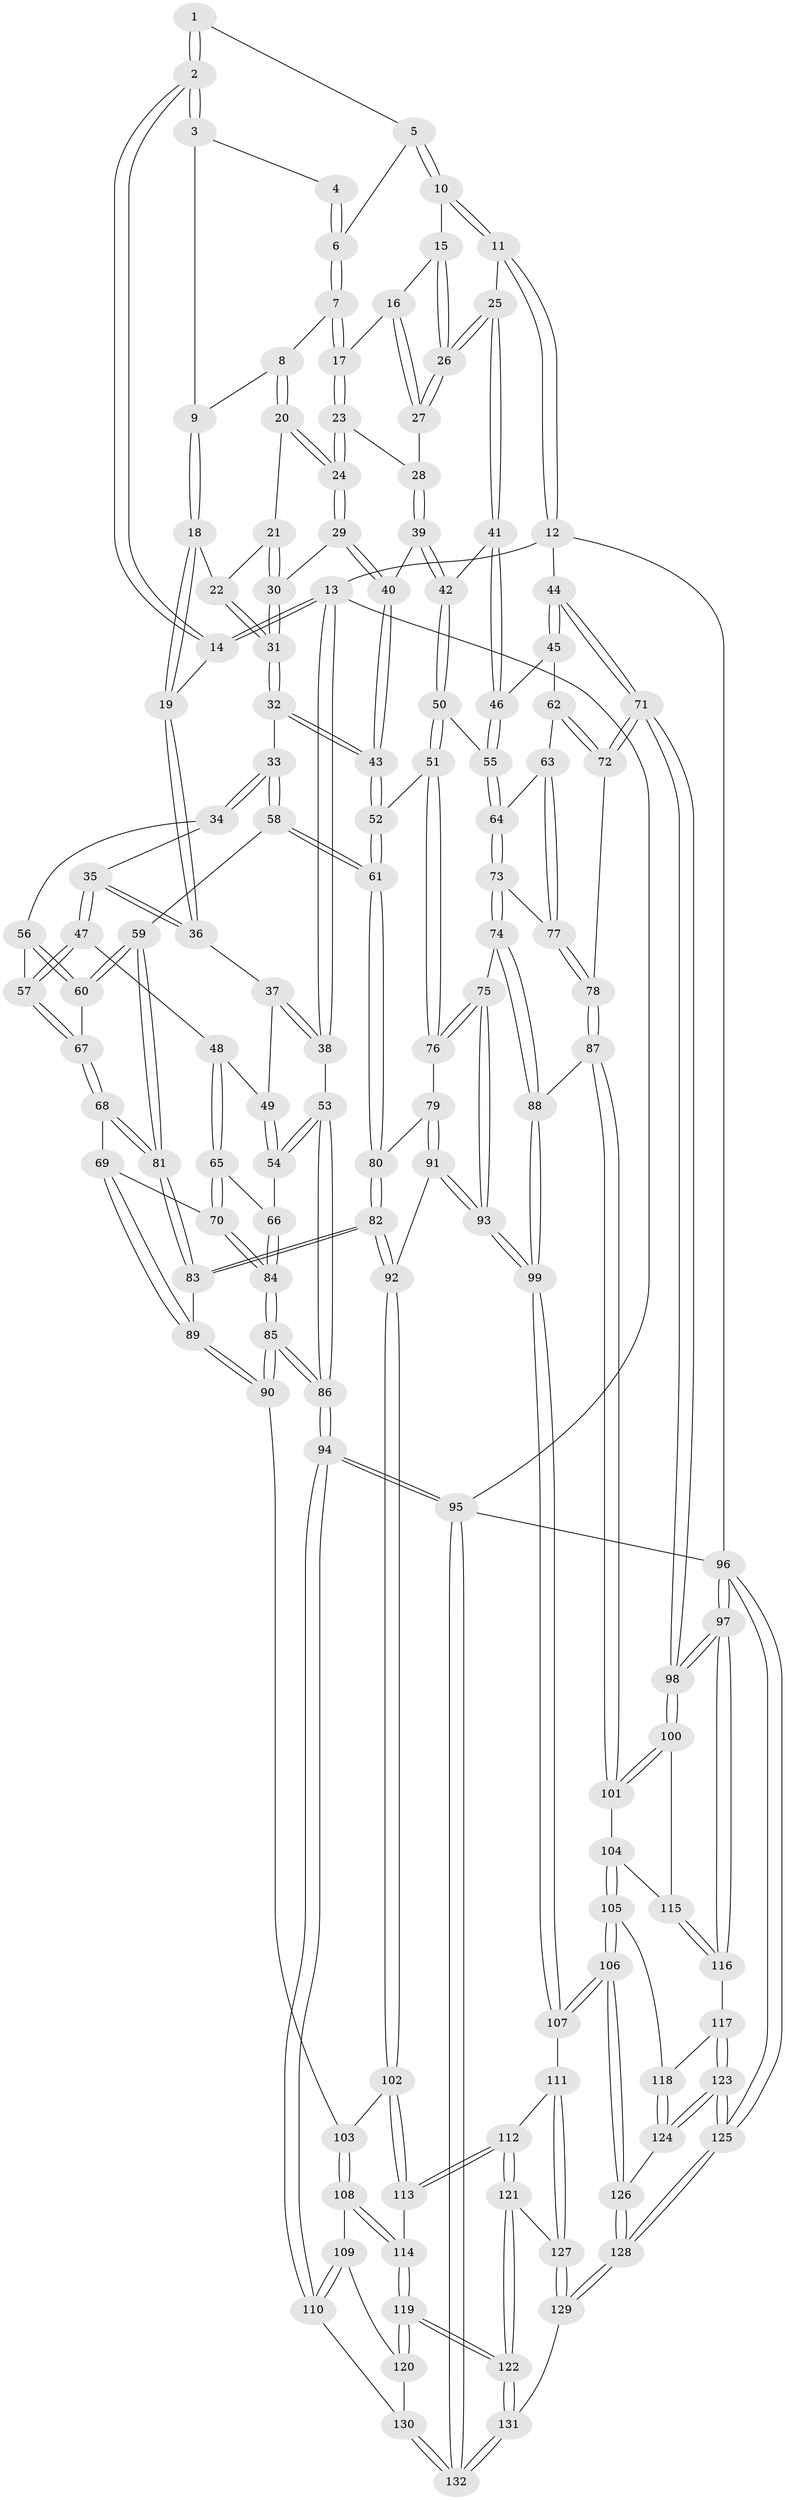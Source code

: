 // Generated by graph-tools (version 1.1) at 2025/17/03/09/25 04:17:16]
// undirected, 132 vertices, 327 edges
graph export_dot {
graph [start="1"]
  node [color=gray90,style=filled];
  1 [pos="+0.6341014461541569+0"];
  2 [pos="+0.3483413961337397+0"];
  3 [pos="+0.5497024371389616+0.03291409977476875"];
  4 [pos="+0.6153265014725926+0.04825739778716095"];
  5 [pos="+0.8555055057086901+0"];
  6 [pos="+0.6438817267052359+0.06426335500396835"];
  7 [pos="+0.6444422684712218+0.08963578327816321"];
  8 [pos="+0.6024382093170942+0.11754677618668795"];
  9 [pos="+0.5698821408028446+0.09379404423546954"];
  10 [pos="+0.9489870177154941+0"];
  11 [pos="+1+0"];
  12 [pos="+1+0"];
  13 [pos="+0+0"];
  14 [pos="+0.2944225757355945+0"];
  15 [pos="+0.857120820847407+0"];
  16 [pos="+0.7856661041802132+0.08750948628575093"];
  17 [pos="+0.7245104705781361+0.1394596962846193"];
  18 [pos="+0.47192315607864077+0.15515962321128476"];
  19 [pos="+0.32115251255880134+0.057585529711831604"];
  20 [pos="+0.5960836941810176+0.16597718617236246"];
  21 [pos="+0.5747784053556505+0.17585733682831725"];
  22 [pos="+0.4776465852053199+0.16132306617746023"];
  23 [pos="+0.7121234617046552+0.1788096936398592"];
  24 [pos="+0.6749381631596526+0.210525786094809"];
  25 [pos="+0.9186873731179267+0.2637835586767193"];
  26 [pos="+0.890249240002878+0.23822528970888412"];
  27 [pos="+0.8336081529886393+0.2206287478671006"];
  28 [pos="+0.7843871939708594+0.23316090485020538"];
  29 [pos="+0.6648330481160041+0.2577519219353737"];
  30 [pos="+0.5675718459589982+0.25194258210829074"];
  31 [pos="+0.505194068759067+0.2984324277497885"];
  32 [pos="+0.49874860799380666+0.31879139140476"];
  33 [pos="+0.4495765129903311+0.3527928594551234"];
  34 [pos="+0.40095653228451744+0.34031874127086276"];
  35 [pos="+0.37936719884928505+0.329565525233801"];
  36 [pos="+0.2754791186437432+0.20096888258479786"];
  37 [pos="+0.1776507051389222+0.2660057999284144"];
  38 [pos="+0+0"];
  39 [pos="+0.766942771891099+0.2922823281880147"];
  40 [pos="+0.6793480241719443+0.31826126466430976"];
  41 [pos="+0.9321793070131896+0.29397293107480044"];
  42 [pos="+0.8389330884630736+0.33963642953763634"];
  43 [pos="+0.6611779210656767+0.3748832860655525"];
  44 [pos="+1+0.36052915440319266"];
  45 [pos="+1+0.3517928395017724"];
  46 [pos="+1+0.33780873402884043"];
  47 [pos="+0.25917132748684885+0.45013313136548055"];
  48 [pos="+0.24701062192196338+0.4428784209358334"];
  49 [pos="+0.1725213071334487+0.27591059103539134"];
  50 [pos="+0.7770731254179707+0.4499200613037076"];
  51 [pos="+0.7590386300574321+0.45353042602491633"];
  52 [pos="+0.6651576167639048+0.38838058534309666"];
  53 [pos="+0+0.41411427801291"];
  54 [pos="+0+0.4295334665858007"];
  55 [pos="+0.8327550768476314+0.47408863650081995"];
  56 [pos="+0.3610515866673282+0.44540646110430804"];
  57 [pos="+0.2673776504895072+0.4669961419480397"];
  58 [pos="+0.48576932381922416+0.48812576460702134"];
  59 [pos="+0.397960235120613+0.52049106725166"];
  60 [pos="+0.39331174088058984+0.5172746228648759"];
  61 [pos="+0.538224989701627+0.523345232961153"];
  62 [pos="+0.9362568676807722+0.49528044145292754"];
  63 [pos="+0.8533215111326924+0.4928810122710968"];
  64 [pos="+0.8408432834914471+0.4822170448897027"];
  65 [pos="+0.07581208639119635+0.48718093480724667"];
  66 [pos="+0.02533029005765777+0.46835054634737056"];
  67 [pos="+0.26988310509655467+0.47695152984477807"];
  68 [pos="+0.24925331259088807+0.5711923716352147"];
  69 [pos="+0.22521203532998116+0.5867362542751015"];
  70 [pos="+0.16429015630059687+0.5696360464934375"];
  71 [pos="+1+0.6034866118401182"];
  72 [pos="+0.9729196142842216+0.5877110167374103"];
  73 [pos="+0.8024123703429292+0.5934620415350591"];
  74 [pos="+0.7828569803984952+0.6280321199081628"];
  75 [pos="+0.7631231599857837+0.619971883753917"];
  76 [pos="+0.7228945993479721+0.5551715893549206"];
  77 [pos="+0.8598427597056967+0.5216682241607781"];
  78 [pos="+0.8987117096065081+0.6253642526699523"];
  79 [pos="+0.6018926197928753+0.580085250453539"];
  80 [pos="+0.5444560857772394+0.5399510859540279"];
  81 [pos="+0.3570405919606356+0.6068923509849241"];
  82 [pos="+0.4284724602927338+0.7116733343288292"];
  83 [pos="+0.38059835406123416+0.6598792897475192"];
  84 [pos="+0.06813013745571374+0.7147735175753605"];
  85 [pos="+0.06530877522016235+0.7376785303082302"];
  86 [pos="+0+1"];
  87 [pos="+0.8664258044179436+0.6717226900674829"];
  88 [pos="+0.8295017224643256+0.6572130132383666"];
  89 [pos="+0.2200437321282441+0.6926715580111736"];
  90 [pos="+0.2042528708261529+0.7275630419499359"];
  91 [pos="+0.6342074361900963+0.7469696788430721"];
  92 [pos="+0.43225042110253736+0.7310045606486325"];
  93 [pos="+0.634465445384599+0.747177237392668"];
  94 [pos="+0+1"];
  95 [pos="+0+1"];
  96 [pos="+1+1"];
  97 [pos="+1+1"];
  98 [pos="+1+0.8585224956678728"];
  99 [pos="+0.6594514967395642+0.7921609947713814"];
  100 [pos="+1+0.7858919113842938"];
  101 [pos="+0.878014146326557+0.7129927935470015"];
  102 [pos="+0.426466784016334+0.7428865290351"];
  103 [pos="+0.2278081352864579+0.7549600300113423"];
  104 [pos="+0.8172894207328676+0.8019111564623145"];
  105 [pos="+0.7205511147389313+0.8470342753037894"];
  106 [pos="+0.7148143153210099+0.8489225693177179"];
  107 [pos="+0.6758674409386275+0.833313490567938"];
  108 [pos="+0.24139115153324295+0.8276023309203878"];
  109 [pos="+0.21863776723601971+0.8517663516241949"];
  110 [pos="+0.13846551992473344+0.9176419177919681"];
  111 [pos="+0.6457463905406984+0.8595721866513275"];
  112 [pos="+0.4595045040939254+0.861069440525528"];
  113 [pos="+0.4238066462889786+0.7661151392887735"];
  114 [pos="+0.31115425842502625+0.8619352936738889"];
  115 [pos="+0.881866871400384+0.8573168079176974"];
  116 [pos="+0.8947768251715341+0.9035376347293592"];
  117 [pos="+0.892738860633856+0.9055679797328228"];
  118 [pos="+0.8588532541149619+0.9100184011127174"];
  119 [pos="+0.32237861951766933+0.9289743139081591"];
  120 [pos="+0.2707125450338514+0.9441193705619032"];
  121 [pos="+0.4525287333672386+0.9090427332834765"];
  122 [pos="+0.4050590427539265+0.9996549535806436"];
  123 [pos="+0.8679382088623432+0.9919696594293024"];
  124 [pos="+0.8164500149442453+0.9509247953620107"];
  125 [pos="+1+1"];
  126 [pos="+0.7444474576203504+0.9277350361434394"];
  127 [pos="+0.598339976784882+0.9445778430866489"];
  128 [pos="+0.7149595771194195+1"];
  129 [pos="+0.5535699803969261+1"];
  130 [pos="+0.2671048467268894+0.9458249273090031"];
  131 [pos="+0.4424751935567342+1"];
  132 [pos="+0.07901149634988004+1"];
  1 -- 2;
  1 -- 2;
  1 -- 5;
  2 -- 3;
  2 -- 3;
  2 -- 14;
  2 -- 14;
  3 -- 4;
  3 -- 9;
  4 -- 6;
  4 -- 6;
  5 -- 6;
  5 -- 10;
  5 -- 10;
  6 -- 7;
  6 -- 7;
  7 -- 8;
  7 -- 17;
  7 -- 17;
  8 -- 9;
  8 -- 20;
  8 -- 20;
  9 -- 18;
  9 -- 18;
  10 -- 11;
  10 -- 11;
  10 -- 15;
  11 -- 12;
  11 -- 12;
  11 -- 25;
  12 -- 13;
  12 -- 44;
  12 -- 96;
  13 -- 14;
  13 -- 14;
  13 -- 38;
  13 -- 38;
  13 -- 95;
  14 -- 19;
  15 -- 16;
  15 -- 26;
  15 -- 26;
  16 -- 17;
  16 -- 27;
  16 -- 27;
  17 -- 23;
  17 -- 23;
  18 -- 19;
  18 -- 19;
  18 -- 22;
  19 -- 36;
  19 -- 36;
  20 -- 21;
  20 -- 24;
  20 -- 24;
  21 -- 22;
  21 -- 30;
  21 -- 30;
  22 -- 31;
  22 -- 31;
  23 -- 24;
  23 -- 24;
  23 -- 28;
  24 -- 29;
  24 -- 29;
  25 -- 26;
  25 -- 26;
  25 -- 41;
  25 -- 41;
  26 -- 27;
  26 -- 27;
  27 -- 28;
  28 -- 39;
  28 -- 39;
  29 -- 30;
  29 -- 40;
  29 -- 40;
  30 -- 31;
  30 -- 31;
  31 -- 32;
  31 -- 32;
  32 -- 33;
  32 -- 43;
  32 -- 43;
  33 -- 34;
  33 -- 34;
  33 -- 58;
  33 -- 58;
  34 -- 35;
  34 -- 56;
  35 -- 36;
  35 -- 36;
  35 -- 47;
  35 -- 47;
  36 -- 37;
  37 -- 38;
  37 -- 38;
  37 -- 49;
  38 -- 53;
  39 -- 40;
  39 -- 42;
  39 -- 42;
  40 -- 43;
  40 -- 43;
  41 -- 42;
  41 -- 46;
  41 -- 46;
  42 -- 50;
  42 -- 50;
  43 -- 52;
  43 -- 52;
  44 -- 45;
  44 -- 45;
  44 -- 71;
  44 -- 71;
  45 -- 46;
  45 -- 62;
  46 -- 55;
  46 -- 55;
  47 -- 48;
  47 -- 57;
  47 -- 57;
  48 -- 49;
  48 -- 65;
  48 -- 65;
  49 -- 54;
  49 -- 54;
  50 -- 51;
  50 -- 51;
  50 -- 55;
  51 -- 52;
  51 -- 76;
  51 -- 76;
  52 -- 61;
  52 -- 61;
  53 -- 54;
  53 -- 54;
  53 -- 86;
  53 -- 86;
  54 -- 66;
  55 -- 64;
  55 -- 64;
  56 -- 57;
  56 -- 60;
  56 -- 60;
  57 -- 67;
  57 -- 67;
  58 -- 59;
  58 -- 61;
  58 -- 61;
  59 -- 60;
  59 -- 60;
  59 -- 81;
  59 -- 81;
  60 -- 67;
  61 -- 80;
  61 -- 80;
  62 -- 63;
  62 -- 72;
  62 -- 72;
  63 -- 64;
  63 -- 77;
  63 -- 77;
  64 -- 73;
  64 -- 73;
  65 -- 66;
  65 -- 70;
  65 -- 70;
  66 -- 84;
  66 -- 84;
  67 -- 68;
  67 -- 68;
  68 -- 69;
  68 -- 81;
  68 -- 81;
  69 -- 70;
  69 -- 89;
  69 -- 89;
  70 -- 84;
  70 -- 84;
  71 -- 72;
  71 -- 72;
  71 -- 98;
  71 -- 98;
  72 -- 78;
  73 -- 74;
  73 -- 74;
  73 -- 77;
  74 -- 75;
  74 -- 88;
  74 -- 88;
  75 -- 76;
  75 -- 76;
  75 -- 93;
  75 -- 93;
  76 -- 79;
  77 -- 78;
  77 -- 78;
  78 -- 87;
  78 -- 87;
  79 -- 80;
  79 -- 91;
  79 -- 91;
  80 -- 82;
  80 -- 82;
  81 -- 83;
  81 -- 83;
  82 -- 83;
  82 -- 83;
  82 -- 92;
  82 -- 92;
  83 -- 89;
  84 -- 85;
  84 -- 85;
  85 -- 86;
  85 -- 86;
  85 -- 90;
  85 -- 90;
  86 -- 94;
  86 -- 94;
  87 -- 88;
  87 -- 101;
  87 -- 101;
  88 -- 99;
  88 -- 99;
  89 -- 90;
  89 -- 90;
  90 -- 103;
  91 -- 92;
  91 -- 93;
  91 -- 93;
  92 -- 102;
  92 -- 102;
  93 -- 99;
  93 -- 99;
  94 -- 95;
  94 -- 95;
  94 -- 110;
  94 -- 110;
  95 -- 132;
  95 -- 132;
  95 -- 96;
  96 -- 97;
  96 -- 97;
  96 -- 125;
  96 -- 125;
  97 -- 98;
  97 -- 98;
  97 -- 116;
  97 -- 116;
  98 -- 100;
  98 -- 100;
  99 -- 107;
  99 -- 107;
  100 -- 101;
  100 -- 101;
  100 -- 115;
  101 -- 104;
  102 -- 103;
  102 -- 113;
  102 -- 113;
  103 -- 108;
  103 -- 108;
  104 -- 105;
  104 -- 105;
  104 -- 115;
  105 -- 106;
  105 -- 106;
  105 -- 118;
  106 -- 107;
  106 -- 107;
  106 -- 126;
  106 -- 126;
  107 -- 111;
  108 -- 109;
  108 -- 114;
  108 -- 114;
  109 -- 110;
  109 -- 110;
  109 -- 120;
  110 -- 130;
  111 -- 112;
  111 -- 127;
  111 -- 127;
  112 -- 113;
  112 -- 113;
  112 -- 121;
  112 -- 121;
  113 -- 114;
  114 -- 119;
  114 -- 119;
  115 -- 116;
  115 -- 116;
  116 -- 117;
  117 -- 118;
  117 -- 123;
  117 -- 123;
  118 -- 124;
  118 -- 124;
  119 -- 120;
  119 -- 120;
  119 -- 122;
  119 -- 122;
  120 -- 130;
  121 -- 122;
  121 -- 122;
  121 -- 127;
  122 -- 131;
  122 -- 131;
  123 -- 124;
  123 -- 124;
  123 -- 125;
  123 -- 125;
  124 -- 126;
  125 -- 128;
  125 -- 128;
  126 -- 128;
  126 -- 128;
  127 -- 129;
  127 -- 129;
  128 -- 129;
  128 -- 129;
  129 -- 131;
  130 -- 132;
  130 -- 132;
  131 -- 132;
  131 -- 132;
}
